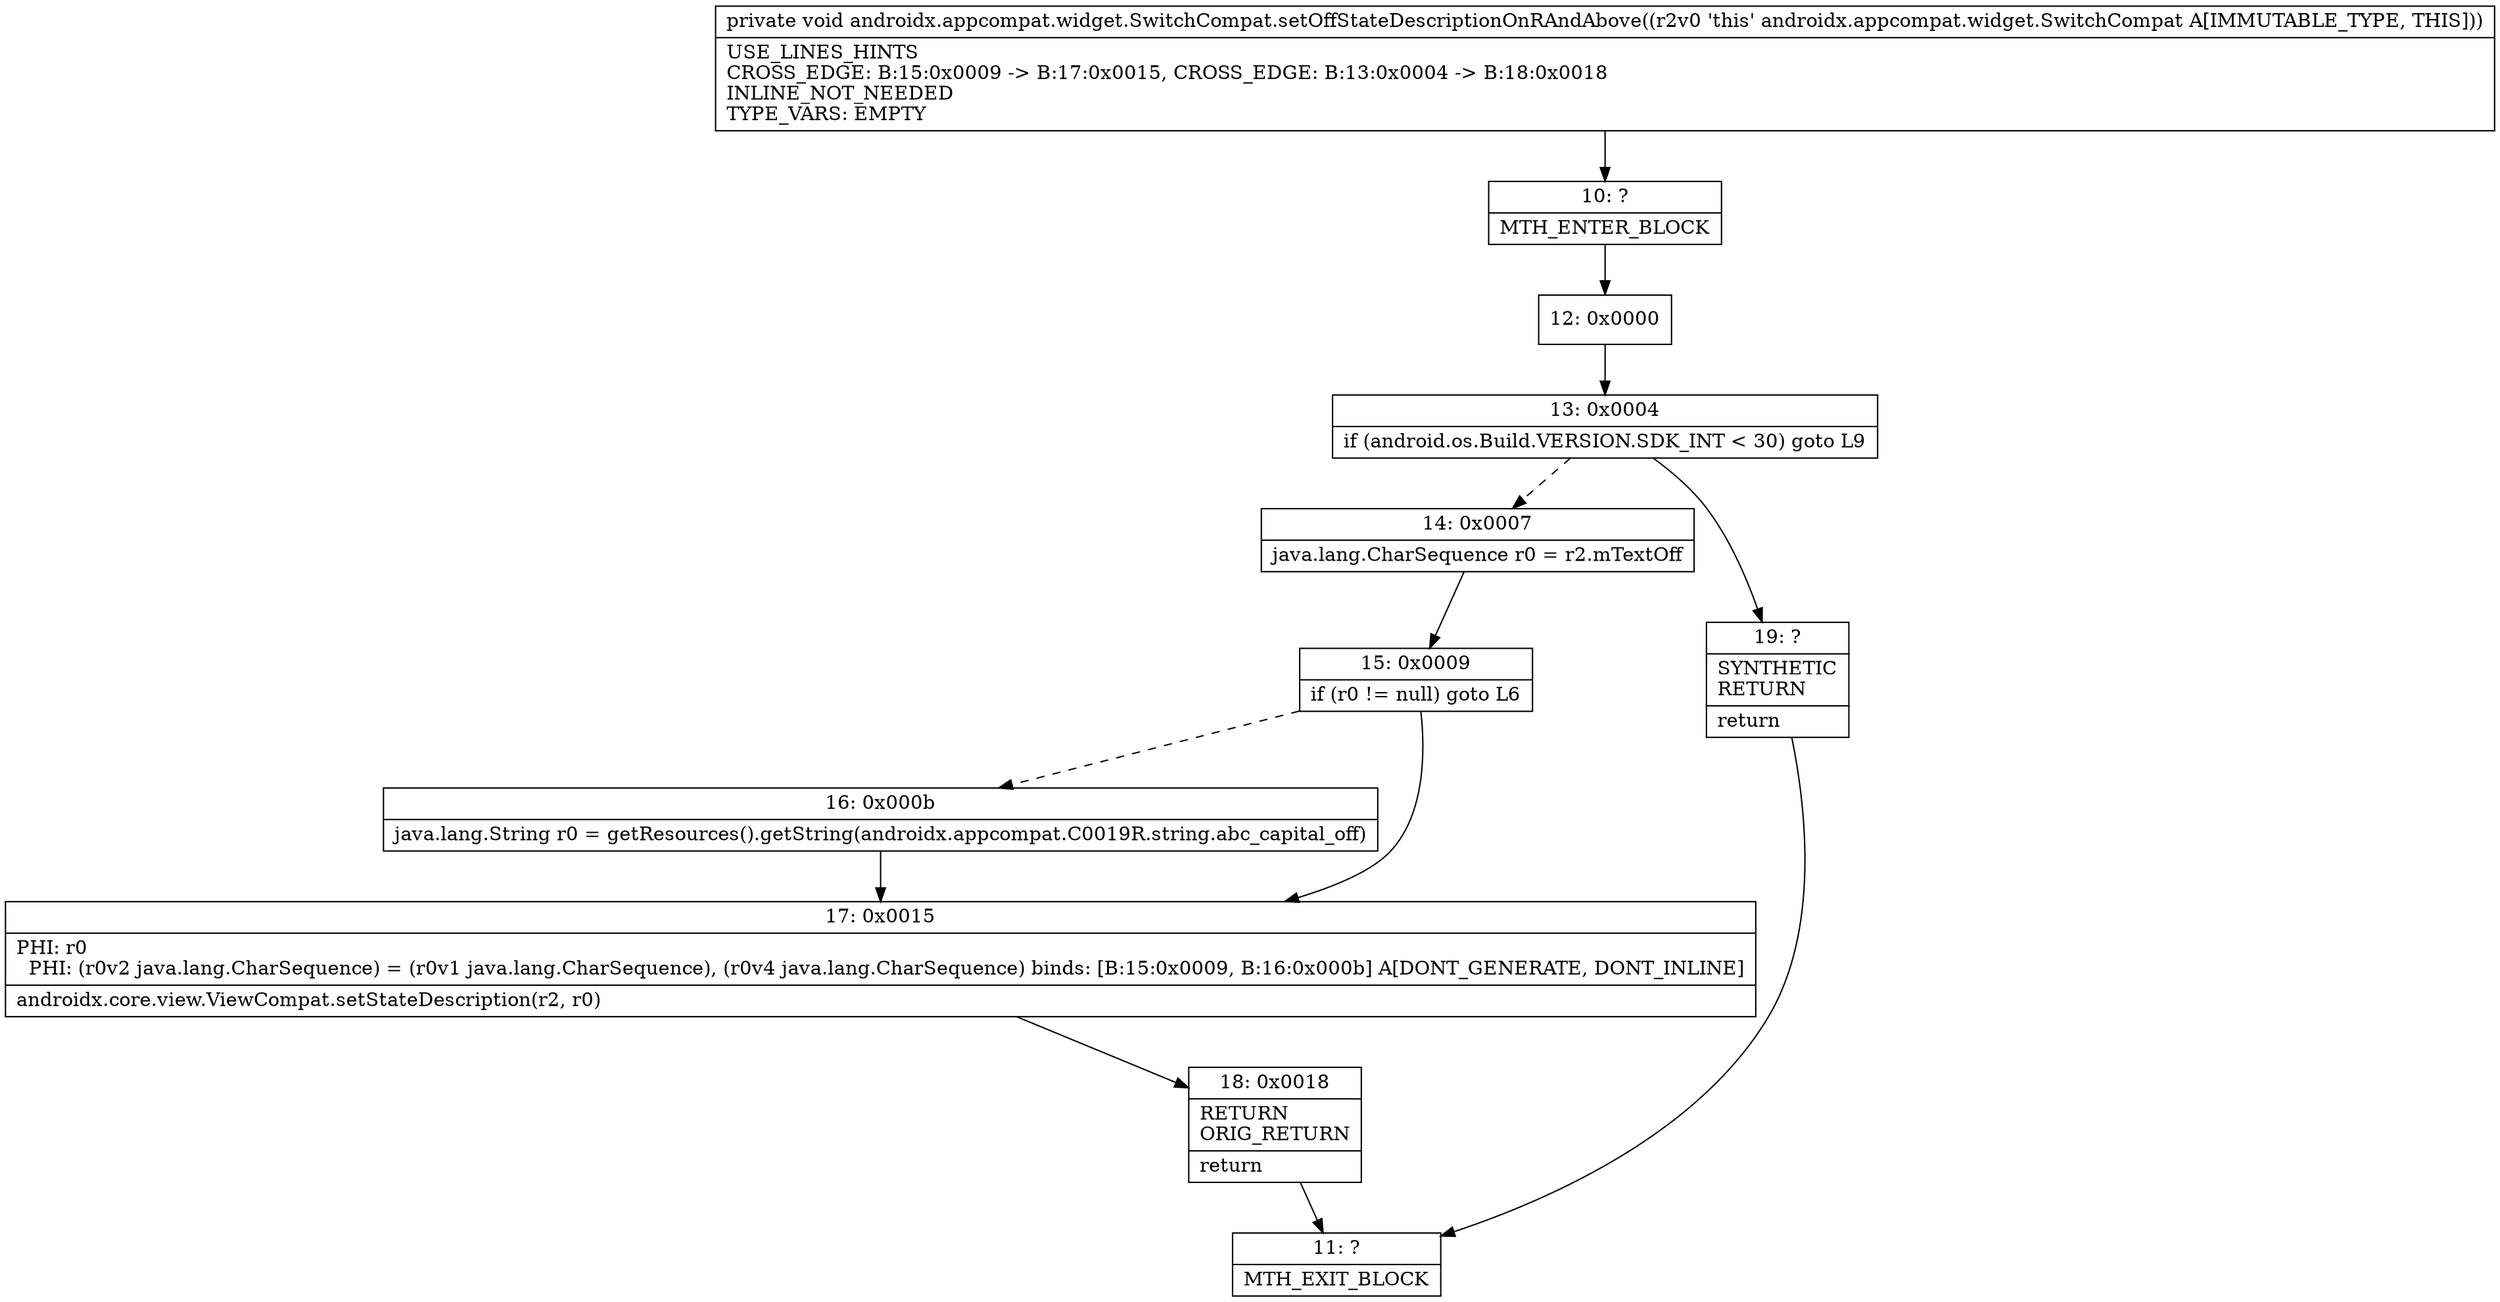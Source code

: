 digraph "CFG forandroidx.appcompat.widget.SwitchCompat.setOffStateDescriptionOnRAndAbove()V" {
Node_10 [shape=record,label="{10\:\ ?|MTH_ENTER_BLOCK\l}"];
Node_12 [shape=record,label="{12\:\ 0x0000}"];
Node_13 [shape=record,label="{13\:\ 0x0004|if (android.os.Build.VERSION.SDK_INT \< 30) goto L9\l}"];
Node_14 [shape=record,label="{14\:\ 0x0007|java.lang.CharSequence r0 = r2.mTextOff\l}"];
Node_15 [shape=record,label="{15\:\ 0x0009|if (r0 != null) goto L6\l}"];
Node_16 [shape=record,label="{16\:\ 0x000b|java.lang.String r0 = getResources().getString(androidx.appcompat.C0019R.string.abc_capital_off)\l}"];
Node_17 [shape=record,label="{17\:\ 0x0015|PHI: r0 \l  PHI: (r0v2 java.lang.CharSequence) = (r0v1 java.lang.CharSequence), (r0v4 java.lang.CharSequence) binds: [B:15:0x0009, B:16:0x000b] A[DONT_GENERATE, DONT_INLINE]\l|androidx.core.view.ViewCompat.setStateDescription(r2, r0)\l}"];
Node_18 [shape=record,label="{18\:\ 0x0018|RETURN\lORIG_RETURN\l|return\l}"];
Node_11 [shape=record,label="{11\:\ ?|MTH_EXIT_BLOCK\l}"];
Node_19 [shape=record,label="{19\:\ ?|SYNTHETIC\lRETURN\l|return\l}"];
MethodNode[shape=record,label="{private void androidx.appcompat.widget.SwitchCompat.setOffStateDescriptionOnRAndAbove((r2v0 'this' androidx.appcompat.widget.SwitchCompat A[IMMUTABLE_TYPE, THIS]))  | USE_LINES_HINTS\lCROSS_EDGE: B:15:0x0009 \-\> B:17:0x0015, CROSS_EDGE: B:13:0x0004 \-\> B:18:0x0018\lINLINE_NOT_NEEDED\lTYPE_VARS: EMPTY\l}"];
MethodNode -> Node_10;Node_10 -> Node_12;
Node_12 -> Node_13;
Node_13 -> Node_14[style=dashed];
Node_13 -> Node_19;
Node_14 -> Node_15;
Node_15 -> Node_16[style=dashed];
Node_15 -> Node_17;
Node_16 -> Node_17;
Node_17 -> Node_18;
Node_18 -> Node_11;
Node_19 -> Node_11;
}

